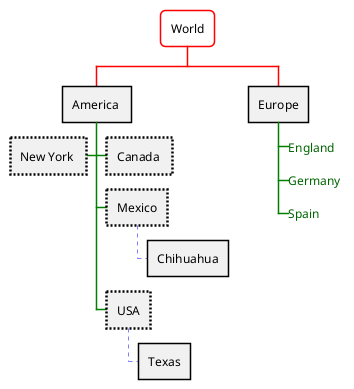 @startwbs
<style>
wbsDiagram {
  // all lines (meaning connector and borders, there are no other lines in WBS) are black by default
  Linecolor black
  arrow {
    // note that connector are actually "arrow" even if they don't look like as arrow
    // This is to be consistent with other UML diagrams. Not 100% sure that it's a good idea
    // So now connector are green
    LineColor green
  }
  :depth(0) {
      // will target root node
      BackgroundColor White
      RoundCorner 10
      LineColor red
      // Because we are targetting depth(0) for everything, border and connector for level 0 will be red
  }
  arrow {
    :depth(2) {
      // Targetting only connector between Mexico-Chihuahua and USA-Texas
      LineColor blue
      LineStyle 4
      LineThickness .5
    }
  }
  node {
    :depth(2) {
      LineStyle 2
      LineThickness 2.5
    }
  }
  boxless {
    // will target boxless node with '_'
    FontColor darkgreen
  }  
}
</style>
* World
** America 
*** Canada 
*** Mexico
**** Chihuahua
*** USA
**** Texas
***< New York 
** Europe
***_  England
***_  Germany
***_  Spain
@endwbs
